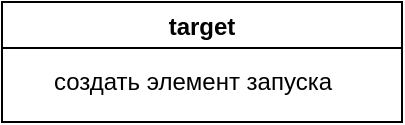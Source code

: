 <mxfile version="14.5.10" type="github">
  <diagram id="AikCdZ-WhjD60J_H7UAM" name="Страница 1">
    <mxGraphModel dx="1364" dy="753" grid="1" gridSize="10" guides="1" tooltips="1" connect="1" arrows="1" fold="1" page="1" pageScale="1" pageWidth="827" pageHeight="1169" math="0" shadow="0">
      <root>
        <mxCell id="0" />
        <mxCell id="1" parent="0" />
        <mxCell id="RZI_0KJps5jkm5kD7S_W-2" value="target" style="swimlane;" vertex="1" parent="1">
          <mxGeometry x="20" y="150" width="200" height="60" as="geometry">
            <mxRectangle x="20" y="150" width="70" height="23" as="alternateBounds" />
          </mxGeometry>
        </mxCell>
        <mxCell id="RZI_0KJps5jkm5kD7S_W-3" value="создать элемент запуска" style="text;html=1;align=center;verticalAlign=middle;resizable=0;points=[];autosize=1;strokeColor=none;" vertex="1" parent="RZI_0KJps5jkm5kD7S_W-2">
          <mxGeometry x="20" y="30" width="150" height="20" as="geometry" />
        </mxCell>
      </root>
    </mxGraphModel>
  </diagram>
</mxfile>
